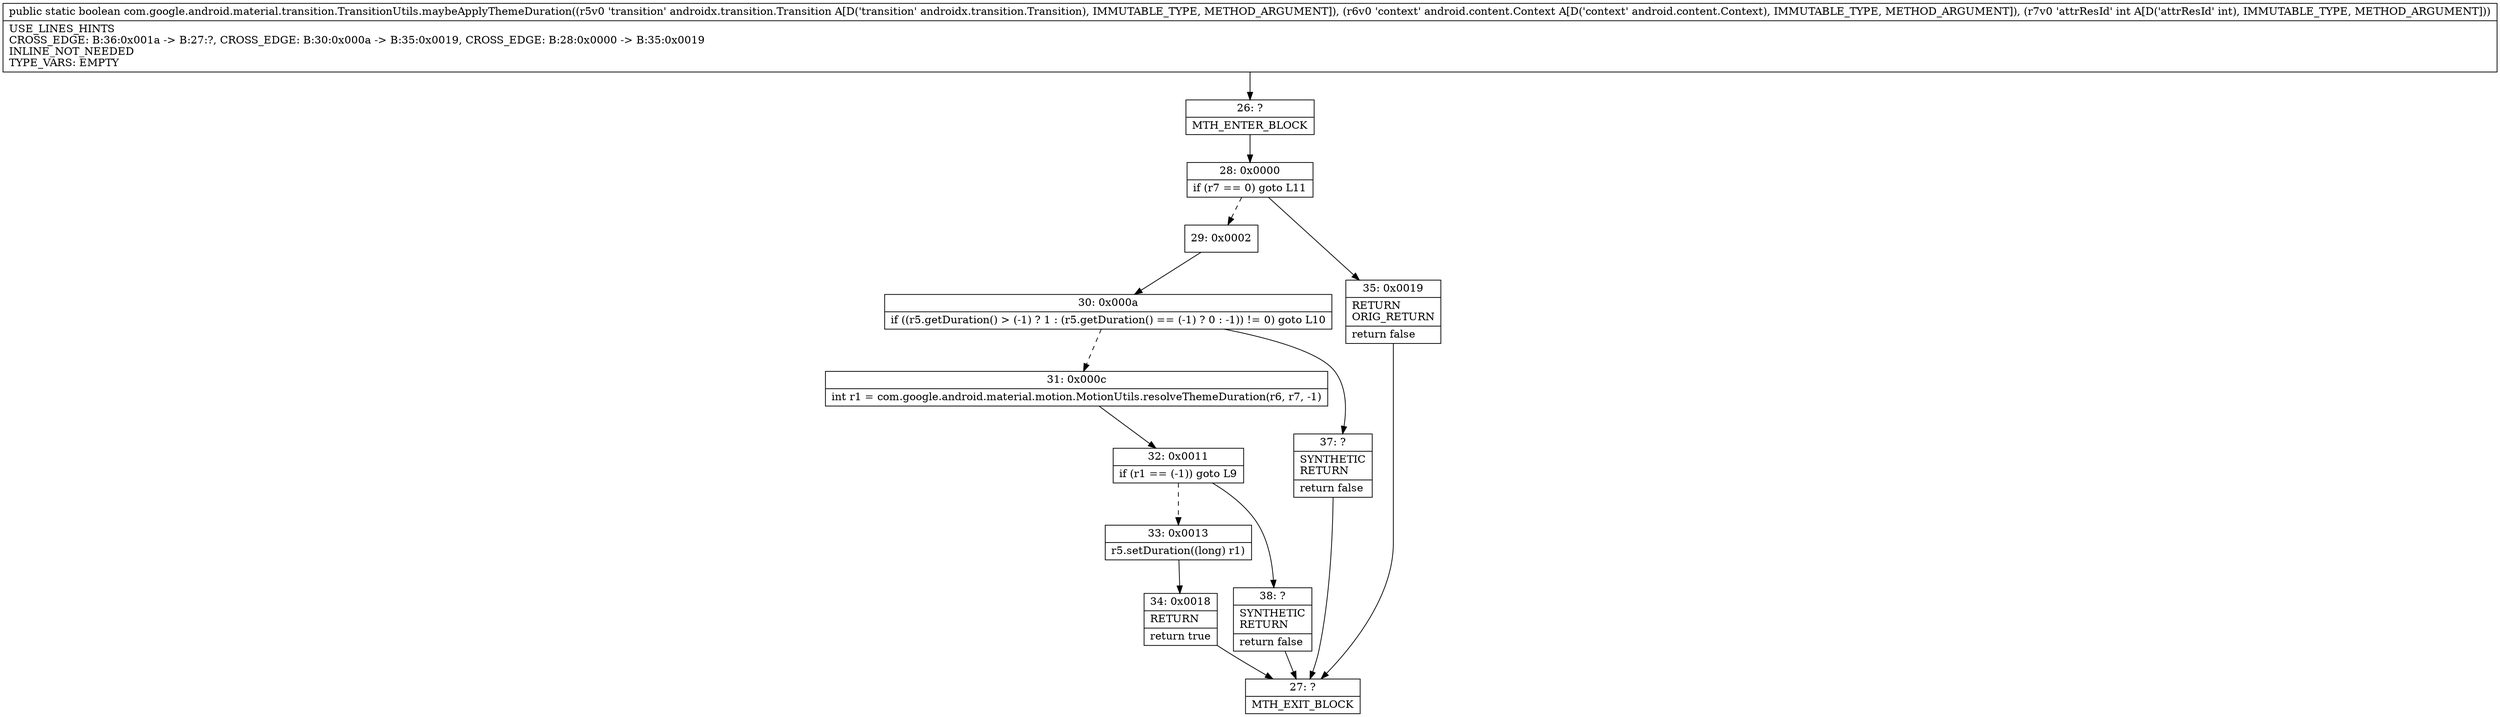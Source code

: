 digraph "CFG forcom.google.android.material.transition.TransitionUtils.maybeApplyThemeDuration(Landroidx\/transition\/Transition;Landroid\/content\/Context;I)Z" {
Node_26 [shape=record,label="{26\:\ ?|MTH_ENTER_BLOCK\l}"];
Node_28 [shape=record,label="{28\:\ 0x0000|if (r7 == 0) goto L11\l}"];
Node_29 [shape=record,label="{29\:\ 0x0002}"];
Node_30 [shape=record,label="{30\:\ 0x000a|if ((r5.getDuration() \> (\-1) ? 1 : (r5.getDuration() == (\-1) ? 0 : \-1)) != 0) goto L10\l}"];
Node_31 [shape=record,label="{31\:\ 0x000c|int r1 = com.google.android.material.motion.MotionUtils.resolveThemeDuration(r6, r7, \-1)\l}"];
Node_32 [shape=record,label="{32\:\ 0x0011|if (r1 == (\-1)) goto L9\l}"];
Node_33 [shape=record,label="{33\:\ 0x0013|r5.setDuration((long) r1)\l}"];
Node_34 [shape=record,label="{34\:\ 0x0018|RETURN\l|return true\l}"];
Node_27 [shape=record,label="{27\:\ ?|MTH_EXIT_BLOCK\l}"];
Node_38 [shape=record,label="{38\:\ ?|SYNTHETIC\lRETURN\l|return false\l}"];
Node_37 [shape=record,label="{37\:\ ?|SYNTHETIC\lRETURN\l|return false\l}"];
Node_35 [shape=record,label="{35\:\ 0x0019|RETURN\lORIG_RETURN\l|return false\l}"];
MethodNode[shape=record,label="{public static boolean com.google.android.material.transition.TransitionUtils.maybeApplyThemeDuration((r5v0 'transition' androidx.transition.Transition A[D('transition' androidx.transition.Transition), IMMUTABLE_TYPE, METHOD_ARGUMENT]), (r6v0 'context' android.content.Context A[D('context' android.content.Context), IMMUTABLE_TYPE, METHOD_ARGUMENT]), (r7v0 'attrResId' int A[D('attrResId' int), IMMUTABLE_TYPE, METHOD_ARGUMENT]))  | USE_LINES_HINTS\lCROSS_EDGE: B:36:0x001a \-\> B:27:?, CROSS_EDGE: B:30:0x000a \-\> B:35:0x0019, CROSS_EDGE: B:28:0x0000 \-\> B:35:0x0019\lINLINE_NOT_NEEDED\lTYPE_VARS: EMPTY\l}"];
MethodNode -> Node_26;Node_26 -> Node_28;
Node_28 -> Node_29[style=dashed];
Node_28 -> Node_35;
Node_29 -> Node_30;
Node_30 -> Node_31[style=dashed];
Node_30 -> Node_37;
Node_31 -> Node_32;
Node_32 -> Node_33[style=dashed];
Node_32 -> Node_38;
Node_33 -> Node_34;
Node_34 -> Node_27;
Node_38 -> Node_27;
Node_37 -> Node_27;
Node_35 -> Node_27;
}

